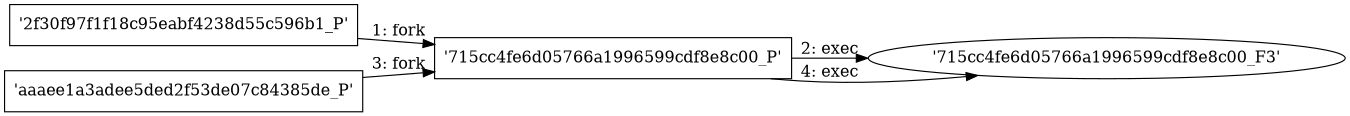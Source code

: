 digraph "D:\Learning\Paper\apt\基于CTI的攻击预警\Dataset\攻击图\ASGfromALLCTI\The Latest Picture of the Threat Landscape in the European Union – part 1.dot" {
rankdir="LR"
size="9"
fixedsize="false"
splines="true"
nodesep=0.3
ranksep=0
fontsize=10
overlap="scalexy"
engine= "neato"
	"'2f30f97f1f18c95eabf4238d55c596b1_P'" [node_type=Process shape=box]
	"'715cc4fe6d05766a1996599cdf8e8c00_P'" [node_type=Process shape=box]
	"'2f30f97f1f18c95eabf4238d55c596b1_P'" -> "'715cc4fe6d05766a1996599cdf8e8c00_P'" [label="1: fork"]
	"'715cc4fe6d05766a1996599cdf8e8c00_P'" [node_type=Process shape=box]
	"'715cc4fe6d05766a1996599cdf8e8c00_F3'" [node_type=File shape=ellipse]
	"'715cc4fe6d05766a1996599cdf8e8c00_P'" -> "'715cc4fe6d05766a1996599cdf8e8c00_F3'" [label="2: exec"]
	"'aaaee1a3adee5ded2f53de07c84385de_P'" [node_type=Process shape=box]
	"'715cc4fe6d05766a1996599cdf8e8c00_P'" [node_type=Process shape=box]
	"'aaaee1a3adee5ded2f53de07c84385de_P'" -> "'715cc4fe6d05766a1996599cdf8e8c00_P'" [label="3: fork"]
	"'715cc4fe6d05766a1996599cdf8e8c00_P'" [node_type=Process shape=box]
	"'715cc4fe6d05766a1996599cdf8e8c00_F3'" [node_type=File shape=ellipse]
	"'715cc4fe6d05766a1996599cdf8e8c00_P'" -> "'715cc4fe6d05766a1996599cdf8e8c00_F3'" [label="4: exec"]
}
